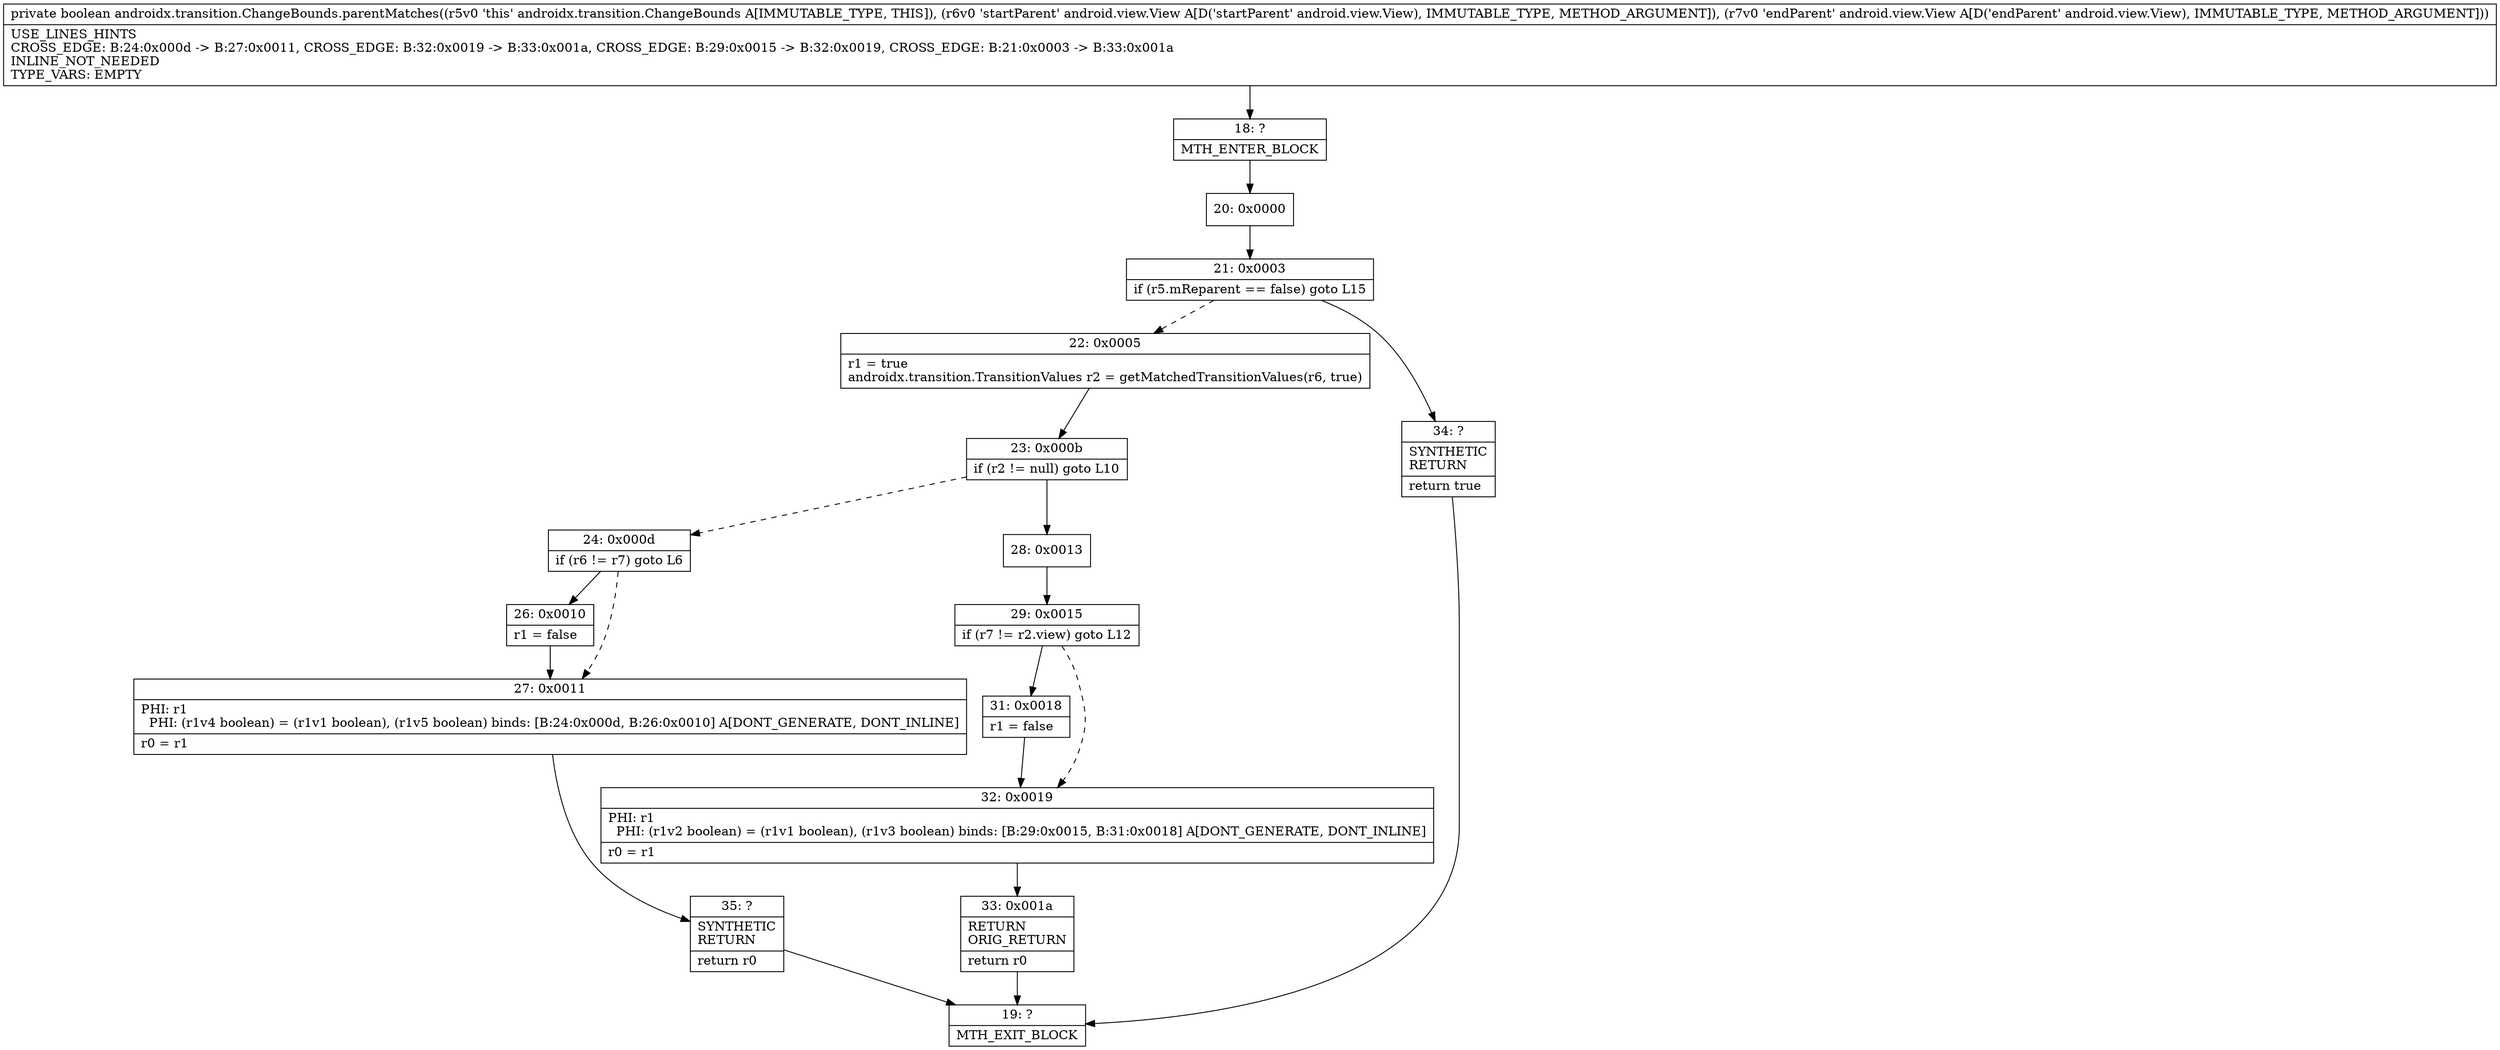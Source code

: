digraph "CFG forandroidx.transition.ChangeBounds.parentMatches(Landroid\/view\/View;Landroid\/view\/View;)Z" {
Node_18 [shape=record,label="{18\:\ ?|MTH_ENTER_BLOCK\l}"];
Node_20 [shape=record,label="{20\:\ 0x0000}"];
Node_21 [shape=record,label="{21\:\ 0x0003|if (r5.mReparent == false) goto L15\l}"];
Node_22 [shape=record,label="{22\:\ 0x0005|r1 = true\landroidx.transition.TransitionValues r2 = getMatchedTransitionValues(r6, true)\l}"];
Node_23 [shape=record,label="{23\:\ 0x000b|if (r2 != null) goto L10\l}"];
Node_24 [shape=record,label="{24\:\ 0x000d|if (r6 != r7) goto L6\l}"];
Node_26 [shape=record,label="{26\:\ 0x0010|r1 = false\l}"];
Node_27 [shape=record,label="{27\:\ 0x0011|PHI: r1 \l  PHI: (r1v4 boolean) = (r1v1 boolean), (r1v5 boolean) binds: [B:24:0x000d, B:26:0x0010] A[DONT_GENERATE, DONT_INLINE]\l|r0 = r1\l}"];
Node_35 [shape=record,label="{35\:\ ?|SYNTHETIC\lRETURN\l|return r0\l}"];
Node_19 [shape=record,label="{19\:\ ?|MTH_EXIT_BLOCK\l}"];
Node_28 [shape=record,label="{28\:\ 0x0013}"];
Node_29 [shape=record,label="{29\:\ 0x0015|if (r7 != r2.view) goto L12\l}"];
Node_31 [shape=record,label="{31\:\ 0x0018|r1 = false\l}"];
Node_32 [shape=record,label="{32\:\ 0x0019|PHI: r1 \l  PHI: (r1v2 boolean) = (r1v1 boolean), (r1v3 boolean) binds: [B:29:0x0015, B:31:0x0018] A[DONT_GENERATE, DONT_INLINE]\l|r0 = r1\l}"];
Node_33 [shape=record,label="{33\:\ 0x001a|RETURN\lORIG_RETURN\l|return r0\l}"];
Node_34 [shape=record,label="{34\:\ ?|SYNTHETIC\lRETURN\l|return true\l}"];
MethodNode[shape=record,label="{private boolean androidx.transition.ChangeBounds.parentMatches((r5v0 'this' androidx.transition.ChangeBounds A[IMMUTABLE_TYPE, THIS]), (r6v0 'startParent' android.view.View A[D('startParent' android.view.View), IMMUTABLE_TYPE, METHOD_ARGUMENT]), (r7v0 'endParent' android.view.View A[D('endParent' android.view.View), IMMUTABLE_TYPE, METHOD_ARGUMENT]))  | USE_LINES_HINTS\lCROSS_EDGE: B:24:0x000d \-\> B:27:0x0011, CROSS_EDGE: B:32:0x0019 \-\> B:33:0x001a, CROSS_EDGE: B:29:0x0015 \-\> B:32:0x0019, CROSS_EDGE: B:21:0x0003 \-\> B:33:0x001a\lINLINE_NOT_NEEDED\lTYPE_VARS: EMPTY\l}"];
MethodNode -> Node_18;Node_18 -> Node_20;
Node_20 -> Node_21;
Node_21 -> Node_22[style=dashed];
Node_21 -> Node_34;
Node_22 -> Node_23;
Node_23 -> Node_24[style=dashed];
Node_23 -> Node_28;
Node_24 -> Node_26;
Node_24 -> Node_27[style=dashed];
Node_26 -> Node_27;
Node_27 -> Node_35;
Node_35 -> Node_19;
Node_28 -> Node_29;
Node_29 -> Node_31;
Node_29 -> Node_32[style=dashed];
Node_31 -> Node_32;
Node_32 -> Node_33;
Node_33 -> Node_19;
Node_34 -> Node_19;
}

